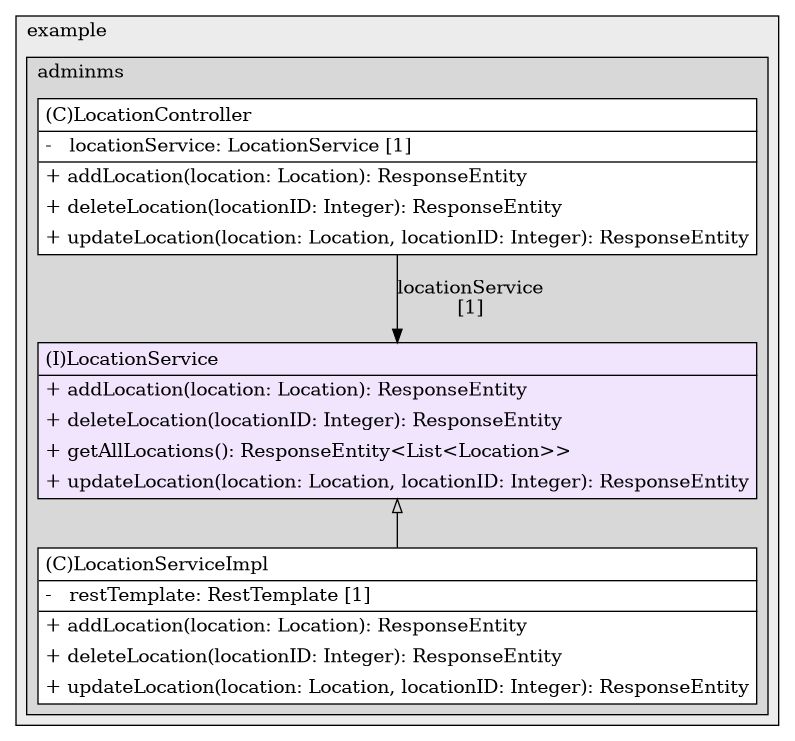 @startuml

/' diagram meta data start
config=StructureConfiguration;
{
  "projectClassification": {
    "searchMode": "OpenProject", // OpenProject, AllProjects
    "includedProjects": "",
    "pathEndKeywords": "*.impl",
    "isClientPath": "",
    "isClientName": "",
    "isTestPath": "",
    "isTestName": "",
    "isMappingPath": "",
    "isMappingName": "",
    "isDataAccessPath": "",
    "isDataAccessName": "",
    "isDataStructurePath": "",
    "isDataStructureName": "",
    "isInterfaceStructuresPath": "",
    "isInterfaceStructuresName": "",
    "isEntryPointPath": "",
    "isEntryPointName": "",
    "treatFinalFieldsAsMandatory": false
  },
  "graphRestriction": {
    "classPackageExcludeFilter": "",
    "classPackageIncludeFilter": "",
    "classNameExcludeFilter": "",
    "classNameIncludeFilter": "",
    "methodNameExcludeFilter": "",
    "methodNameIncludeFilter": "",
    "removeByInheritance": "", // inheritance/annotation based filtering is done in a second step
    "removeByAnnotation": "",
    "removeByClassPackage": "", // cleanup the graph after inheritance/annotation based filtering is done
    "removeByClassName": "",
    "cutMappings": false,
    "cutEnum": true,
    "cutTests": true,
    "cutClient": true,
    "cutDataAccess": false,
    "cutInterfaceStructures": false,
    "cutDataStructures": false,
    "cutGetterAndSetter": true,
    "cutConstructors": true
  },
  "graphTraversal": {
    "forwardDepth": 6,
    "backwardDepth": 6,
    "classPackageExcludeFilter": "",
    "classPackageIncludeFilter": "",
    "classNameExcludeFilter": "",
    "classNameIncludeFilter": "",
    "methodNameExcludeFilter": "",
    "methodNameIncludeFilter": "",
    "hideMappings": false,
    "hideDataStructures": false,
    "hidePrivateMethods": true,
    "hideInterfaceCalls": true, // indirection: implementation -> interface (is hidden) -> implementation
    "onlyShowApplicationEntryPoints": false, // root node is included
    "useMethodCallsForStructureDiagram": "ForwardOnly" // ForwardOnly, BothDirections, No
  },
  "details": {
    "aggregation": "GroupByClass", // ByClass, GroupByClass, None
    "showClassGenericTypes": true,
    "showMethods": true,
    "showMethodParameterNames": true,
    "showMethodParameterTypes": true,
    "showMethodReturnType": true,
    "showPackageLevels": 2,
    "showDetailedClassStructure": true
  },
  "rootClass": "com.example.adminms.service.LocationService",
  "extensionCallbackMethod": "" // qualified.class.name#methodName - signature: public static String method(String)
}
diagram meta data end '/



digraph g {
    rankdir="TB"
    splines=polyline
    

'nodes 
subgraph cluster_1322970774 { 
   	label=example
	labeljust=l
	fillcolor="#ececec"
	style=filled
   
   subgraph cluster_308449457 { 
   	label=adminms
	labeljust=l
	fillcolor="#d8d8d8"
	style=filled
   
   LocationController608756102[
	label=<<TABLE BORDER="1" CELLBORDER="0" CELLPADDING="4" CELLSPACING="0">
<TR><TD ALIGN="LEFT" >(C)LocationController</TD></TR>
<HR/>
<TR><TD ALIGN="LEFT" >-   locationService: LocationService [1]</TD></TR>
<HR/>
<TR><TD ALIGN="LEFT" >+ addLocation(location: Location): ResponseEntity</TD></TR>
<TR><TD ALIGN="LEFT" >+ deleteLocation(locationID: Integer): ResponseEntity</TD></TR>
<TR><TD ALIGN="LEFT" >+ updateLocation(location: Location, locationID: Integer): ResponseEntity</TD></TR>
</TABLE>>
	style=filled
	margin=0
	shape=plaintext
	fillcolor="#FFFFFF"
];

LocationService994713867[
	label=<<TABLE BORDER="1" CELLBORDER="0" CELLPADDING="4" CELLSPACING="0">
<TR><TD ALIGN="LEFT" >(I)LocationService</TD></TR>
<HR/>
<TR><TD ALIGN="LEFT" >+ addLocation(location: Location): ResponseEntity</TD></TR>
<TR><TD ALIGN="LEFT" >+ deleteLocation(locationID: Integer): ResponseEntity</TD></TR>
<TR><TD ALIGN="LEFT" >+ getAllLocations(): ResponseEntity&lt;List&lt;Location&gt;&gt;</TD></TR>
<TR><TD ALIGN="LEFT" >+ updateLocation(location: Location, locationID: Integer): ResponseEntity</TD></TR>
</TABLE>>
	style=filled
	margin=0
	shape=plaintext
	fillcolor="#F1E5FD"
];

LocationServiceImpl994713867[
	label=<<TABLE BORDER="1" CELLBORDER="0" CELLPADDING="4" CELLSPACING="0">
<TR><TD ALIGN="LEFT" >(C)LocationServiceImpl</TD></TR>
<HR/>
<TR><TD ALIGN="LEFT" >-   restTemplate: RestTemplate [1]</TD></TR>
<HR/>
<TR><TD ALIGN="LEFT" >+ addLocation(location: Location): ResponseEntity</TD></TR>
<TR><TD ALIGN="LEFT" >+ deleteLocation(locationID: Integer): ResponseEntity</TD></TR>
<TR><TD ALIGN="LEFT" >+ updateLocation(location: Location, locationID: Integer): ResponseEntity</TD></TR>
</TABLE>>
	style=filled
	margin=0
	shape=plaintext
	fillcolor="#FFFFFF"
];
} 
} 

'edges    
LocationController608756102 -> LocationService994713867[label="locationService
[1]"];
LocationService994713867 -> LocationServiceImpl994713867[arrowhead=none, arrowtail=empty, dir=both];
    
}
@enduml